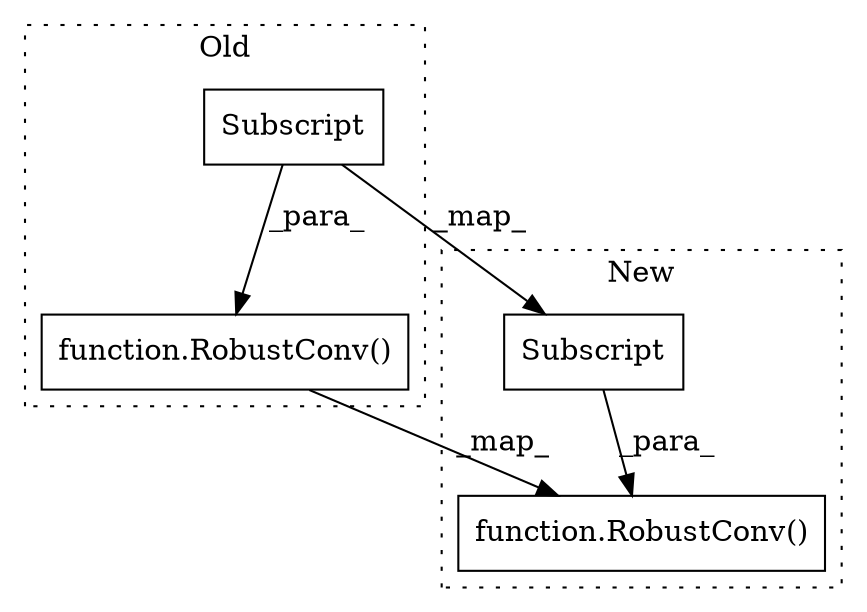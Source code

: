 digraph G {
subgraph cluster0 {
1 [label="function.RobustConv()" a="75" s="2004,2067" l="11,113" shape="box"];
4 [label="Subscript" a="63" s="2060,0" l="7,0" shape="box"];
label = "Old";
style="dotted";
}
subgraph cluster1 {
2 [label="function.RobustConv()" a="75" s="1985,2048" l="11,113" shape="box"];
3 [label="Subscript" a="63" s="2041,0" l="7,0" shape="box"];
label = "New";
style="dotted";
}
1 -> 2 [label="_map_"];
3 -> 2 [label="_para_"];
4 -> 3 [label="_map_"];
4 -> 1 [label="_para_"];
}
